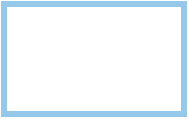 <mxfile version="21.2.1" type="github">
  <diagram name="第 1 页" id="4med8xy-RJINhOhO0nk7">
    <mxGraphModel dx="2074" dy="758" grid="1" gridSize="10" guides="1" tooltips="1" connect="1" arrows="1" fold="1" page="1" pageScale="1" pageWidth="827" pageHeight="1169" math="0" shadow="0">
      <root>
        <mxCell id="0" />
        <mxCell id="1" parent="0" />
        <mxCell id="4hRFHMQcXpXO8s2cMS95-1" value="" style="rounded=0;whiteSpace=wrap;html=1;strokeColor=#96c9e9;strokeWidth=3;" vertex="1" parent="1">
          <mxGeometry x="270" y="525" width="90" height="55" as="geometry" />
        </mxCell>
      </root>
    </mxGraphModel>
  </diagram>
</mxfile>
